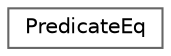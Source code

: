 digraph "类继承关系图"
{
 // LATEX_PDF_SIZE
  bgcolor="transparent";
  edge [fontname=Helvetica,fontsize=10,labelfontname=Helvetica,labelfontsize=10];
  node [fontname=Helvetica,fontsize=10,shape=box,height=0.2,width=0.4];
  rankdir="LR";
  Node0 [id="Node000000",label="PredicateEq",height=0.2,width=0.4,color="grey40", fillcolor="white", style="filled",URL="$struct_predicate_eq.html",tooltip=" "];
}
